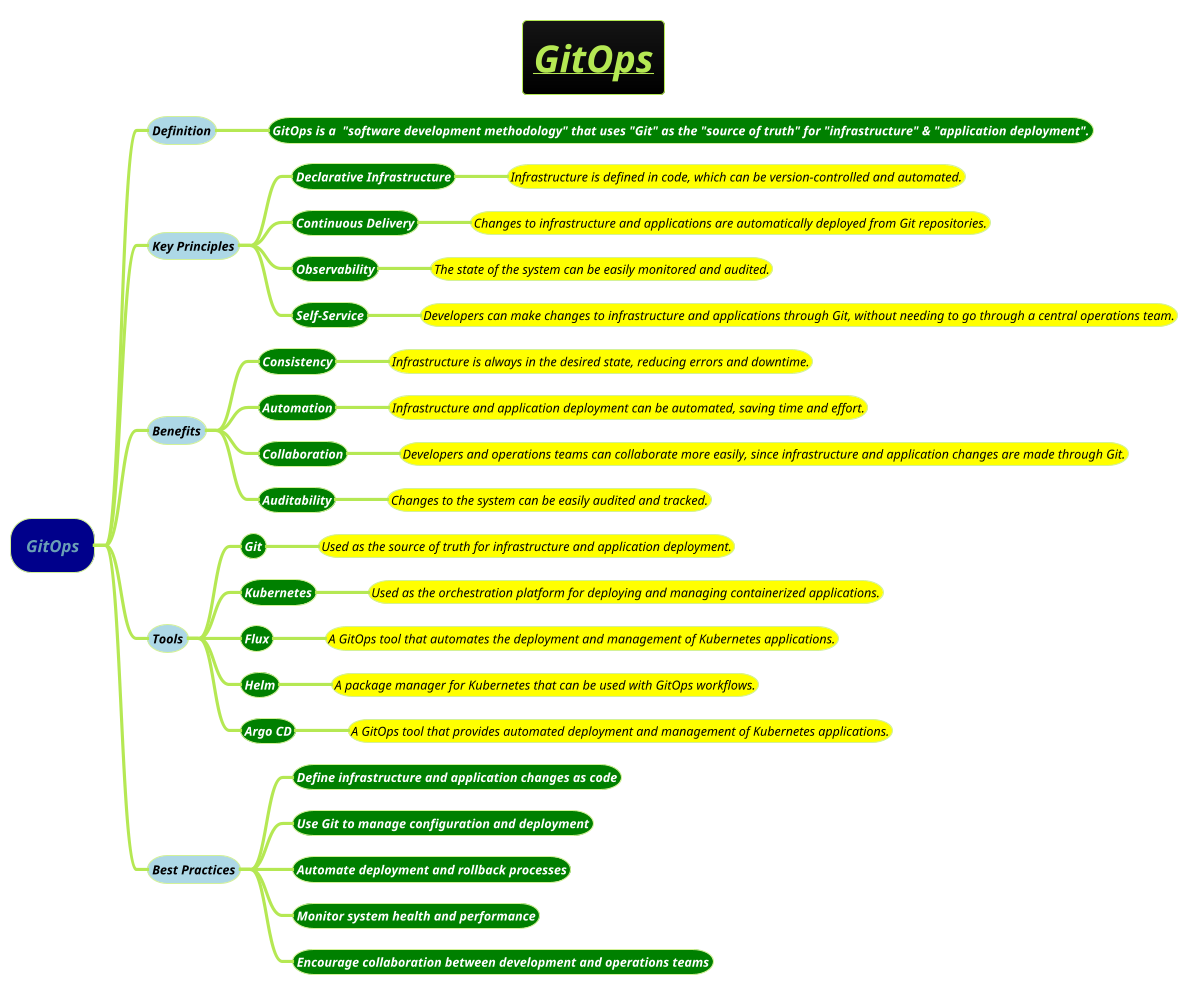 @startmindmap
title =<i><b><u>GitOps
!theme hacker

*[#darkblue] <i>GitOps
**[#lightblue] <i><color #black><size:12>Definition
***[#green] <b><i><color #white><size:12>GitOps is a  "software development methodology" that uses "Git" as the "source of truth" for "infrastructure" & "application deployment".
**[#lightblue] <i><color #black><size:12>Key Principles
***[#green] <b><i><color #white><size:12>Declarative Infrastructure
****[#yellow] <i><color #black><size:12>Infrastructure is defined in code, which can be version-controlled and automated.
***[#green] <b><i><color #white><size:12>Continuous Delivery
****[#yellow] <i><color #black><size:12>Changes to infrastructure and applications are automatically deployed from Git repositories.
***[#green] <b><i><color #white><size:12>Observability
****[#yellow] <i><color #black><size:12>The state of the system can be easily monitored and audited.
***[#green] <b><i><color #white><size:12>Self-Service
****[#yellow] <i><color #black><size:12>Developers can make changes to infrastructure and applications through Git, without needing to go through a central operations team.
**[#lightblue] <i><color #black><size:12>Benefits
***[#green] <b><i><color #white><size:12>Consistency
****[#yellow] <i><color #black><size:12>Infrastructure is always in the desired state, reducing errors and downtime.
***[#green] <b><i><color #white><size:12>Automation
****[#yellow] <i><color #black><size:12>Infrastructure and application deployment can be automated, saving time and effort.
***[#green] <b><i><color #white><size:12>Collaboration
****[#yellow] <i><color #black><size:12>Developers and operations teams can collaborate more easily, since infrastructure and application changes are made through Git.
***[#green] <b><i><color #white><size:12>Auditability
****[#yellow] <i><color #black><size:12>Changes to the system can be easily audited and tracked.
**[#lightblue] <i><color #black><size:12>Tools
***[#green] <b><i><color #white><size:12>Git
****[#yellow] <i><color #black><size:12>Used as the source of truth for infrastructure and application deployment.
***[#green] <b><i><color #white><size:12>Kubernetes
****[#yellow] <i><color #black><size:12>Used as the orchestration platform for deploying and managing containerized applications.
***[#green] <b><i><color #white><size:12>Flux
****[#yellow] <i><color #black><size:12>A GitOps tool that automates the deployment and management of Kubernetes applications.
***[#green] <b><i><color #white><size:12>Helm
****[#yellow] <i><color #black><size:12>A package manager for Kubernetes that can be used with GitOps workflows.
***[#green] <b><i><color #white><size:12>Argo CD
****[#yellow] <i><color #black><size:12>A GitOps tool that provides automated deployment and management of Kubernetes applications.
**[#lightblue] <i><color #black><size:12>Best Practices
***[#green] <b><i><color #white><size:12>Define infrastructure and application changes as code
***[#green] <b><i><color #white><size:12>Use Git to manage configuration and deployment
***[#green] <b><i><color #white><size:12>Automate deployment and rollback processes
***[#green] <b><i><color #white><size:12>Monitor system health and performance
***[#green] <b><i><color #white><size:12>Encourage collaboration between development and operations teams
@endmindmap
